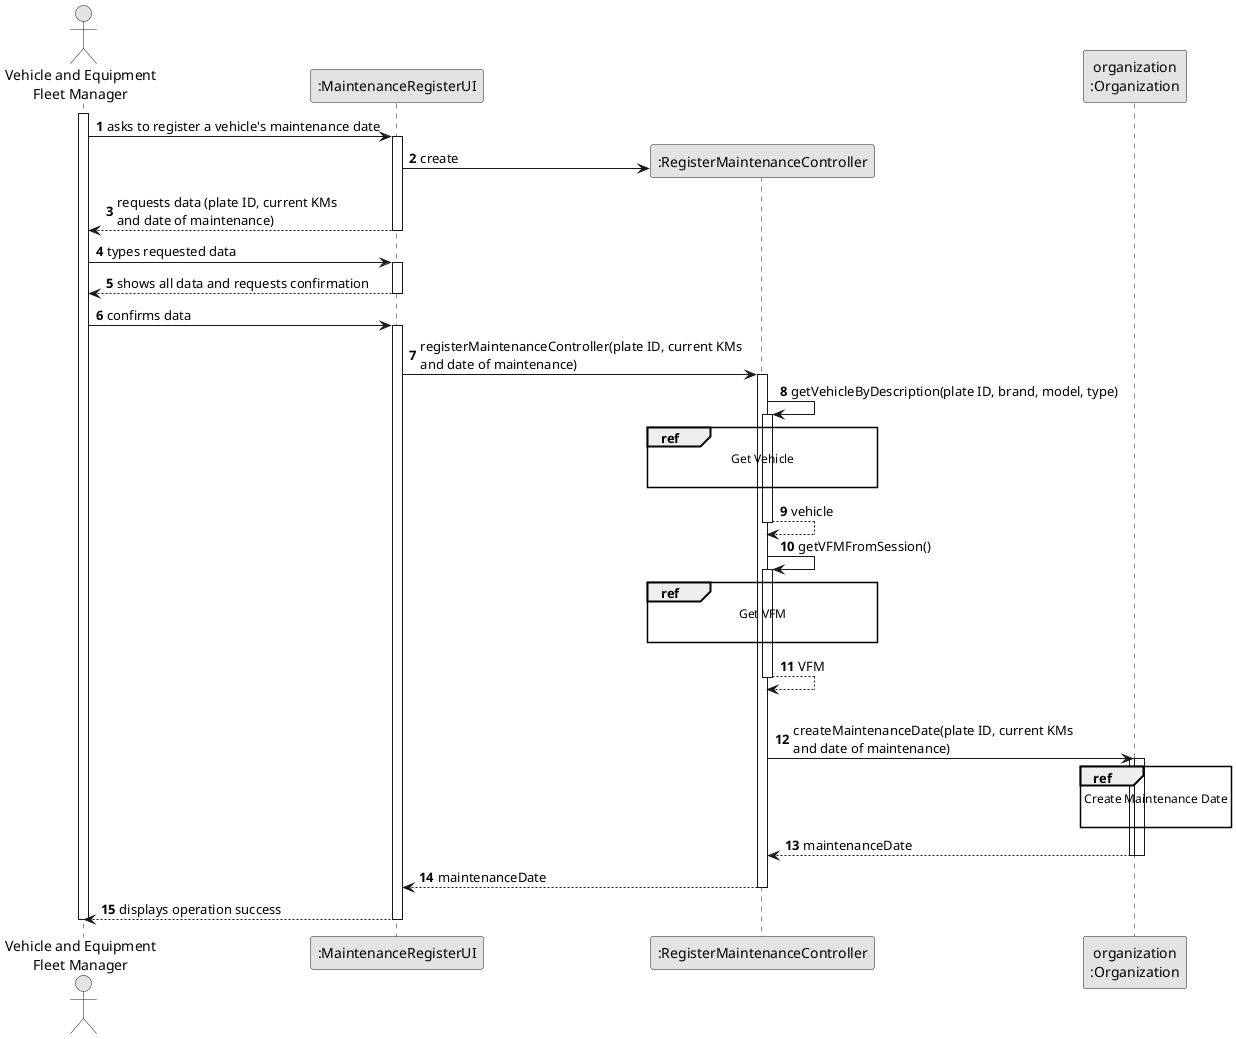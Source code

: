 
@startuml
skinparam monochrome true
skinparam packageStyle rectangle
skinparam shadowing false

autonumber

'hide footbox
actor "Vehicle and Equipment\nFleet Manager" as VEFL
participant ":MaintenanceRegisterUI" as UI
participant ":RegisterMaintenanceController" as RMC
participant "organization\n:Organization" as ORG

activate VEFL

        VEFL -> UI : asks to register a vehicle's maintenance date

        activate UI

'            UI --> ADM : requests data (reference, description,  informal \n description, technical description, duration, cost)
            'create CTRL
            UI -> RMC** : create



            UI --> VEFL : requests data (plate ID, current KMs \nand date of maintenance)
        deactivate UI

    VEFL -> UI : types requested data
    activate UI

        UI --> VEFL : shows all data and requests confirmation
    deactivate UI

    VEFL -> UI : confirms data
    activate UI

        UI -> RMC : registerMaintenanceController(plate ID, current KMs \nand date of maintenance)
        activate RMC

            RMC -> RMC : getVehicleByDescription(plate ID, brand, model, type)
            activate RMC
                     ref over RMC
                        Get Vehicle

                     end

               RMC-->RMC : vehicle
            deactivate RMC


             RMC -> RMC : getVFMFromSession()
                        activate RMC
            
                            ref over RMC
                              Get VFM
            
                            end ref
            
                            RMC --> RMC : VFM
                        deactivate RMC
            |||
            RMC -> ORG: createMaintenanceDate(plate ID, current KMs \nand date of maintenance)
            activate ORG

               activate ORG

                               ref over ORG
                                   Create Maintenance Date

                               end

                               ORG --> RMC : maintenanceDate
               deactivate ORG


            deactivate ORG

            RMC --> UI: maintenanceDate
            deactivate RMC
            UI --> VEFL: displays operation success
    deactivate UI

deactivate VEFL

@enduml